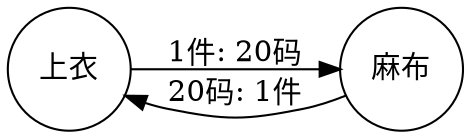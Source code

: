 digraph 价值形式理论 {
    rankdir=LR;
    node [shape=circle];
    "上衣" -> "麻布" [label="1件: 20码"];
    "麻布" -> "上衣" [label="20码: 1件"];
}
